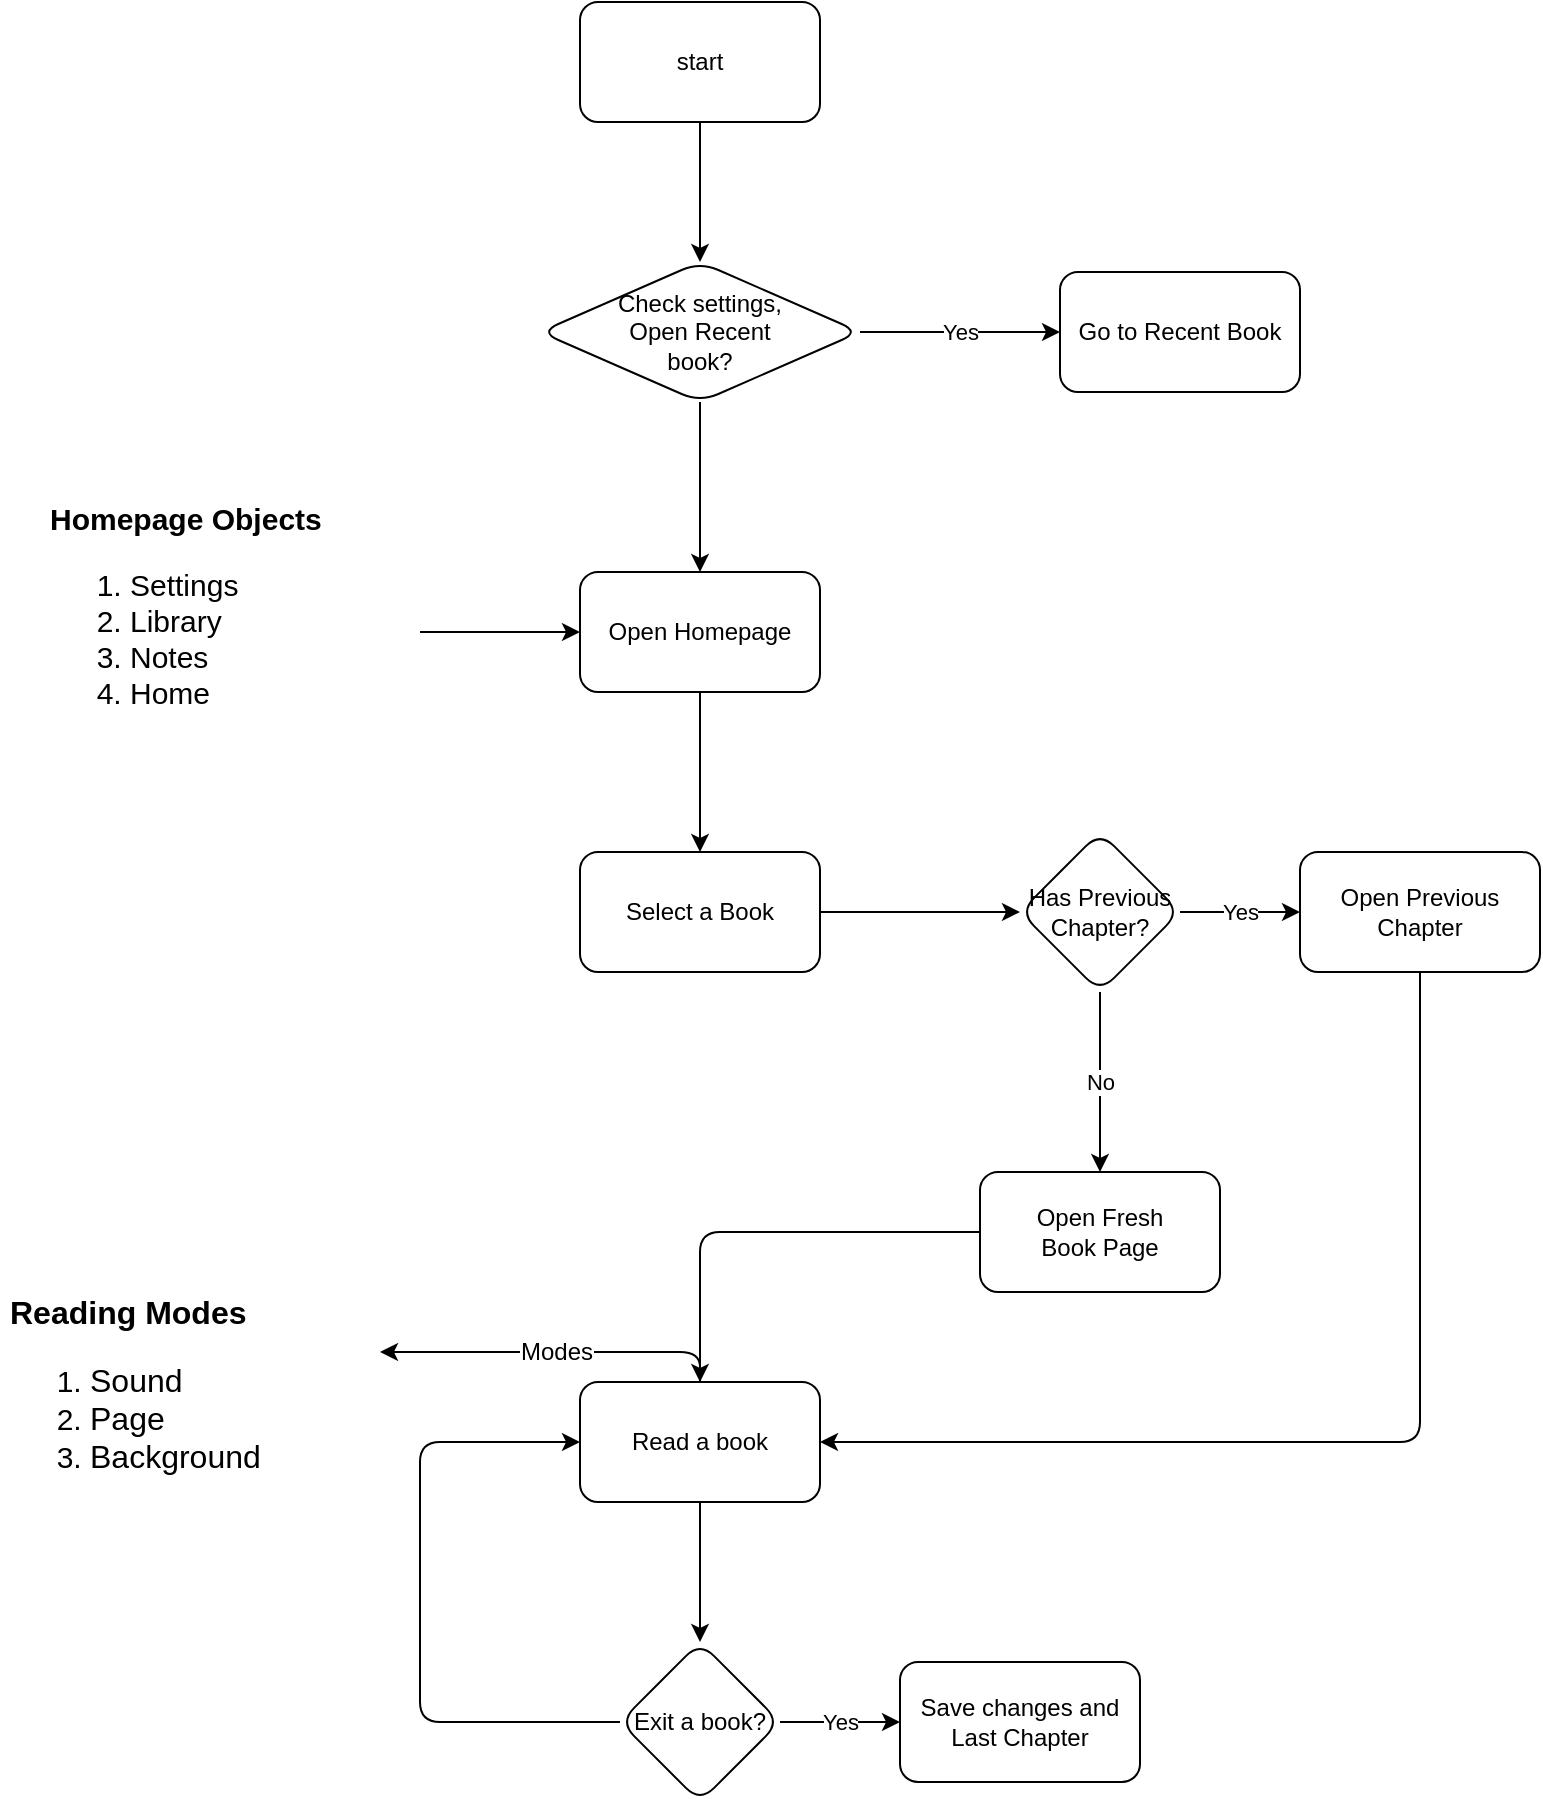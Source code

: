 <mxfile>
    <diagram id="lagXJvbDCn2P8OWYw3lj" name="Page-1">
        <mxGraphModel dx="1512" dy="382" grid="1" gridSize="10" guides="1" tooltips="1" connect="1" arrows="1" fold="1" page="1" pageScale="1" pageWidth="850" pageHeight="1100" math="0" shadow="0">
            <root>
                <mxCell id="0"/>
                <mxCell id="1" parent="0"/>
                <mxCell id="6" value="" style="edgeStyle=none;html=1;" edge="1" parent="1" source="2" target="5">
                    <mxGeometry relative="1" as="geometry"/>
                </mxCell>
                <mxCell id="2" value="start" style="rounded=1;whiteSpace=wrap;html=1;" vertex="1" parent="1">
                    <mxGeometry x="270" y="30" width="120" height="60" as="geometry"/>
                </mxCell>
                <mxCell id="8" value="Yes" style="edgeStyle=none;html=1;" edge="1" parent="1" source="5" target="7">
                    <mxGeometry relative="1" as="geometry"/>
                </mxCell>
                <mxCell id="10" value="" style="edgeStyle=none;html=1;" edge="1" parent="1" source="5" target="9">
                    <mxGeometry relative="1" as="geometry"/>
                </mxCell>
                <mxCell id="5" value="Check settings, &lt;br&gt;Open Recent &lt;br&gt;book?" style="rhombus;whiteSpace=wrap;html=1;rounded=1;" vertex="1" parent="1">
                    <mxGeometry x="250" y="160" width="160" height="70" as="geometry"/>
                </mxCell>
                <mxCell id="7" value="Go to Recent Book" style="whiteSpace=wrap;html=1;rounded=1;" vertex="1" parent="1">
                    <mxGeometry x="510" y="165" width="120" height="60" as="geometry"/>
                </mxCell>
                <mxCell id="12" value="" style="edgeStyle=none;html=1;" edge="1" parent="1" source="9" target="11">
                    <mxGeometry relative="1" as="geometry"/>
                </mxCell>
                <mxCell id="9" value="Open Homepage" style="whiteSpace=wrap;html=1;rounded=1;" vertex="1" parent="1">
                    <mxGeometry x="270" y="315" width="120" height="60" as="geometry"/>
                </mxCell>
                <mxCell id="22" value="" style="edgeStyle=none;html=1;" edge="1" parent="1" source="11" target="21">
                    <mxGeometry relative="1" as="geometry"/>
                </mxCell>
                <mxCell id="11" value="Select a Book" style="whiteSpace=wrap;html=1;rounded=1;" vertex="1" parent="1">
                    <mxGeometry x="270" y="455" width="120" height="60" as="geometry"/>
                </mxCell>
                <mxCell id="16" value="" style="edgeStyle=none;html=1;" edge="1" parent="1" source="13" target="15">
                    <mxGeometry relative="1" as="geometry"/>
                </mxCell>
                <mxCell id="37" value="Modes" style="edgeStyle=orthogonalEdgeStyle;html=1;entryX=1;entryY=0.25;entryDx=0;entryDy=0;fontSize=12;" edge="1" parent="1" source="13" target="36">
                    <mxGeometry relative="1" as="geometry">
                        <Array as="points">
                            <mxPoint x="330" y="705"/>
                        </Array>
                    </mxGeometry>
                </mxCell>
                <mxCell id="13" value="Read a book" style="whiteSpace=wrap;html=1;rounded=1;" vertex="1" parent="1">
                    <mxGeometry x="270" y="720" width="120" height="60" as="geometry"/>
                </mxCell>
                <mxCell id="18" value="Yes" style="edgeStyle=none;html=1;" edge="1" parent="1" source="15" target="17">
                    <mxGeometry relative="1" as="geometry"/>
                </mxCell>
                <mxCell id="30" style="edgeStyle=orthogonalEdgeStyle;html=1;entryX=0;entryY=0.5;entryDx=0;entryDy=0;" edge="1" parent="1" source="15" target="13">
                    <mxGeometry relative="1" as="geometry">
                        <Array as="points">
                            <mxPoint x="190" y="890"/>
                            <mxPoint x="190" y="750"/>
                        </Array>
                    </mxGeometry>
                </mxCell>
                <mxCell id="15" value="Exit a book?" style="rhombus;whiteSpace=wrap;html=1;rounded=1;" vertex="1" parent="1">
                    <mxGeometry x="290" y="850" width="80" height="80" as="geometry"/>
                </mxCell>
                <mxCell id="17" value="Save changes and&lt;br&gt;Last Chapter" style="whiteSpace=wrap;html=1;rounded=1;" vertex="1" parent="1">
                    <mxGeometry x="430" y="860" width="120" height="60" as="geometry"/>
                </mxCell>
                <mxCell id="24" value="Yes" style="edgeStyle=none;html=1;" edge="1" parent="1" source="21" target="23">
                    <mxGeometry relative="1" as="geometry"/>
                </mxCell>
                <mxCell id="28" value="No" style="edgeStyle=orthogonalEdgeStyle;html=1;" edge="1" parent="1" source="21" target="27">
                    <mxGeometry relative="1" as="geometry"/>
                </mxCell>
                <mxCell id="21" value="Has Previous Chapter?" style="rhombus;whiteSpace=wrap;html=1;rounded=1;" vertex="1" parent="1">
                    <mxGeometry x="490" y="445" width="80" height="80" as="geometry"/>
                </mxCell>
                <mxCell id="25" style="edgeStyle=orthogonalEdgeStyle;html=1;entryX=1;entryY=0.5;entryDx=0;entryDy=0;" edge="1" parent="1" source="23" target="13">
                    <mxGeometry relative="1" as="geometry">
                        <Array as="points">
                            <mxPoint x="690" y="750"/>
                        </Array>
                    </mxGeometry>
                </mxCell>
                <mxCell id="23" value="Open Previous Chapter" style="whiteSpace=wrap;html=1;rounded=1;" vertex="1" parent="1">
                    <mxGeometry x="630" y="455" width="120" height="60" as="geometry"/>
                </mxCell>
                <mxCell id="29" style="edgeStyle=orthogonalEdgeStyle;html=1;" edge="1" parent="1" source="27" target="13">
                    <mxGeometry relative="1" as="geometry"/>
                </mxCell>
                <mxCell id="27" value="Open Fresh&lt;br&gt;Book Page" style="whiteSpace=wrap;html=1;rounded=1;" vertex="1" parent="1">
                    <mxGeometry x="470" y="615" width="120" height="60" as="geometry"/>
                </mxCell>
                <mxCell id="33" style="edgeStyle=orthogonalEdgeStyle;html=1;entryX=0;entryY=0.5;entryDx=0;entryDy=0;fontSize=15;" edge="1" parent="1" source="32" target="9">
                    <mxGeometry relative="1" as="geometry"/>
                </mxCell>
                <mxCell id="32" value="&lt;h1 style=&quot;font-size: 15px;&quot;&gt;&lt;font style=&quot;font-size: 15px;&quot;&gt;Homepage Objects&lt;/font&gt;&lt;/h1&gt;&lt;div style=&quot;font-size: 15px;&quot;&gt;&lt;ol style=&quot;&quot;&gt;&lt;li style=&quot;&quot;&gt;&lt;font style=&quot;font-size: 15px;&quot;&gt;Settings&lt;/font&gt;&lt;/li&gt;&lt;li style=&quot;&quot;&gt;&lt;font style=&quot;font-size: 15px;&quot;&gt;Library&lt;/font&gt;&lt;/li&gt;&lt;li style=&quot;&quot;&gt;&lt;font style=&quot;font-size: 15px;&quot;&gt;Notes&lt;/font&gt;&lt;/li&gt;&lt;li style=&quot;&quot;&gt;&lt;font style=&quot;font-size: 15px;&quot;&gt;Home&lt;/font&gt;&lt;/li&gt;&lt;/ol&gt;&lt;/div&gt;" style="text;html=1;strokeColor=none;fillColor=none;spacing=5;spacingTop=-20;whiteSpace=wrap;overflow=hidden;rounded=0;" vertex="1" parent="1">
                    <mxGeometry y="280" width="190" height="130" as="geometry"/>
                </mxCell>
                <mxCell id="36" value="&lt;h1 style=&quot;font-size: 16px;&quot;&gt;&lt;span style=&quot;background-color: initial;&quot;&gt;&lt;font style=&quot;font-size: 16px;&quot;&gt;Reading Modes&lt;/font&gt;&lt;/span&gt;&lt;/h1&gt;&lt;div&gt;&lt;ol&gt;&lt;li&gt;&lt;span style=&quot;font-size: 16px;&quot;&gt;Sound&lt;/span&gt;&lt;/li&gt;&lt;li&gt;&lt;span style=&quot;font-size: 16px;&quot;&gt;Page&lt;/span&gt;&lt;/li&gt;&lt;li&gt;&lt;span style=&quot;font-size: 16px;&quot;&gt;Background&lt;/span&gt;&lt;/li&gt;&lt;/ol&gt;&lt;/div&gt;" style="text;html=1;strokeColor=none;fillColor=none;spacing=5;spacingTop=-20;whiteSpace=wrap;overflow=hidden;rounded=0;fontSize=15;" vertex="1" parent="1">
                    <mxGeometry x="-20" y="675" width="190" height="120" as="geometry"/>
                </mxCell>
            </root>
        </mxGraphModel>
    </diagram>
</mxfile>